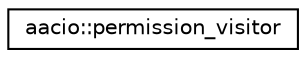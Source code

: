 digraph "Graphical Class Hierarchy"
{
  edge [fontname="Helvetica",fontsize="10",labelfontname="Helvetica",labelfontsize="10"];
  node [fontname="Helvetica",fontsize="10",shape=record];
  rankdir="LR";
  Node0 [label="aacio::permission_visitor",height=0.2,width=0.4,color="black", fillcolor="white", style="filled",URL="$structaacio_1_1permission__visitor.html"];
}
